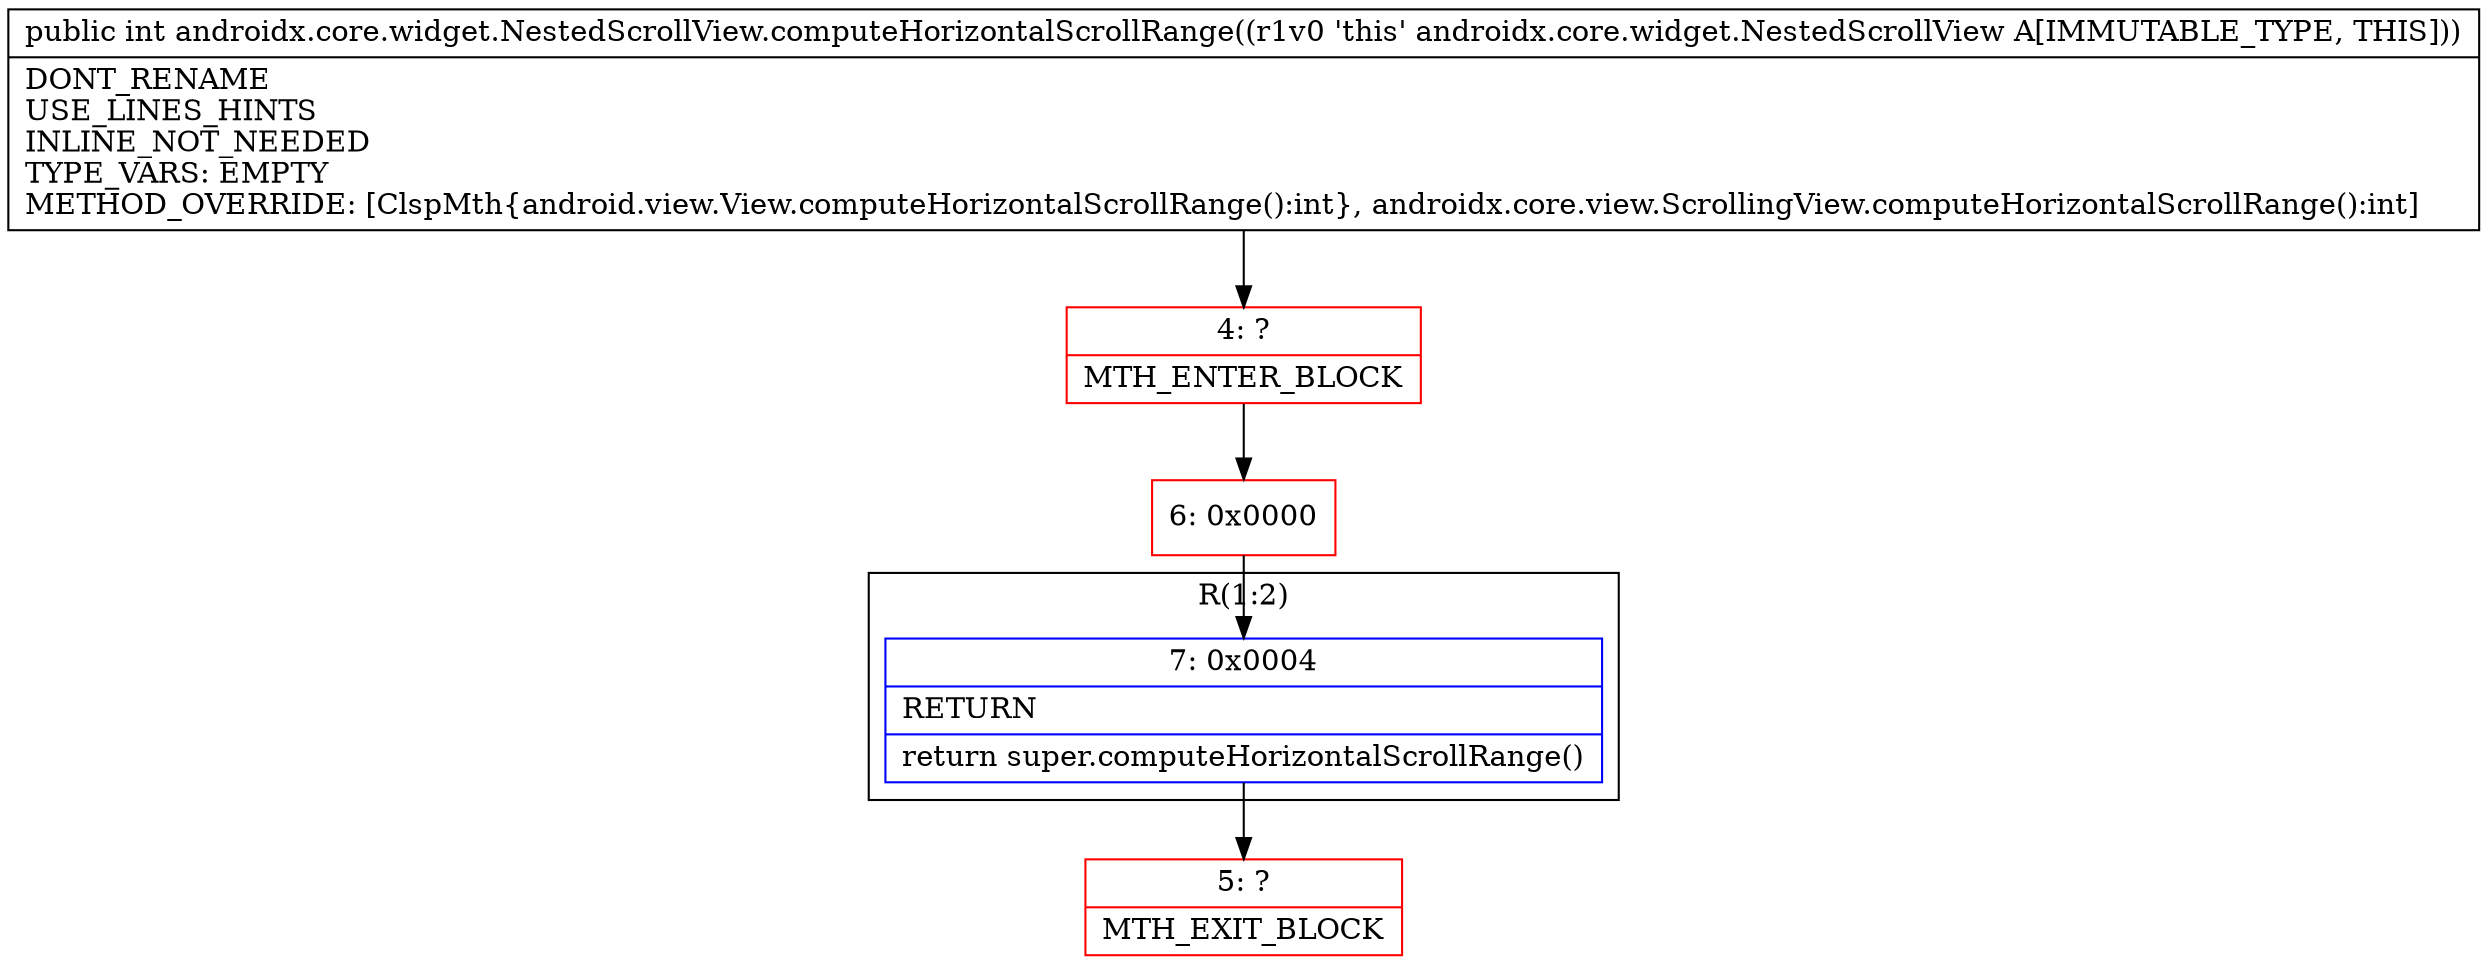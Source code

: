 digraph "CFG forandroidx.core.widget.NestedScrollView.computeHorizontalScrollRange()I" {
subgraph cluster_Region_877606114 {
label = "R(1:2)";
node [shape=record,color=blue];
Node_7 [shape=record,label="{7\:\ 0x0004|RETURN\l|return super.computeHorizontalScrollRange()\l}"];
}
Node_4 [shape=record,color=red,label="{4\:\ ?|MTH_ENTER_BLOCK\l}"];
Node_6 [shape=record,color=red,label="{6\:\ 0x0000}"];
Node_5 [shape=record,color=red,label="{5\:\ ?|MTH_EXIT_BLOCK\l}"];
MethodNode[shape=record,label="{public int androidx.core.widget.NestedScrollView.computeHorizontalScrollRange((r1v0 'this' androidx.core.widget.NestedScrollView A[IMMUTABLE_TYPE, THIS]))  | DONT_RENAME\lUSE_LINES_HINTS\lINLINE_NOT_NEEDED\lTYPE_VARS: EMPTY\lMETHOD_OVERRIDE: [ClspMth\{android.view.View.computeHorizontalScrollRange():int\}, androidx.core.view.ScrollingView.computeHorizontalScrollRange():int]\l}"];
MethodNode -> Node_4;Node_7 -> Node_5;
Node_4 -> Node_6;
Node_6 -> Node_7;
}


